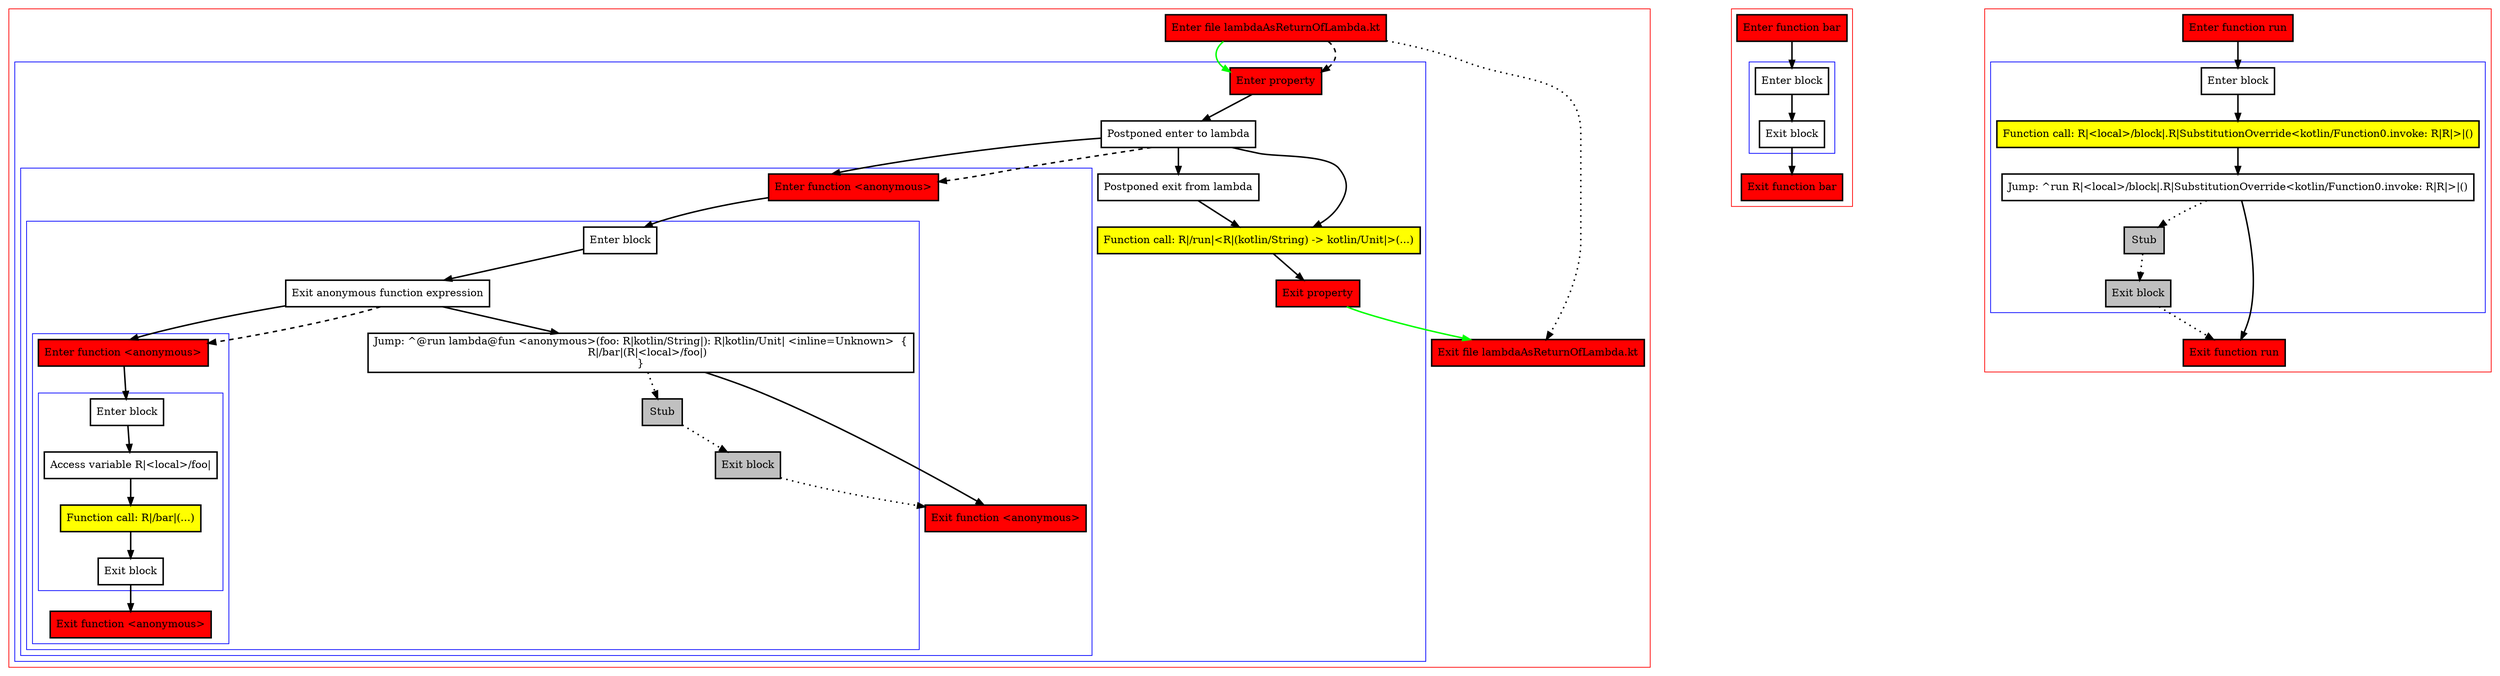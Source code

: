 digraph lambdaAsReturnOfLambda_kt {
    graph [nodesep=3]
    node [shape=box penwidth=2]
    edge [penwidth=2]

    subgraph cluster_0 {
        color=red
        0 [label="Enter file lambdaAsReturnOfLambda.kt" style="filled" fillcolor=red];
        subgraph cluster_1 {
            color=blue
            1 [label="Enter property" style="filled" fillcolor=red];
            2 [label="Postponed enter to lambda"];
            subgraph cluster_2 {
                color=blue
                3 [label="Enter function <anonymous>" style="filled" fillcolor=red];
                subgraph cluster_3 {
                    color=blue
                    4 [label="Enter block"];
                    5 [label="Exit anonymous function expression"];
                    subgraph cluster_4 {
                        color=blue
                        6 [label="Enter function <anonymous>" style="filled" fillcolor=red];
                        subgraph cluster_5 {
                            color=blue
                            7 [label="Enter block"];
                            8 [label="Access variable R|<local>/foo|"];
                            9 [label="Function call: R|/bar|(...)" style="filled" fillcolor=yellow];
                            10 [label="Exit block"];
                        }
                        11 [label="Exit function <anonymous>" style="filled" fillcolor=red];
                    }
                    12 [label="Jump: ^@run lambda@fun <anonymous>(foo: R|kotlin/String|): R|kotlin/Unit| <inline=Unknown>  {
    R|/bar|(R|<local>/foo|)
}
"];
                    13 [label="Stub" style="filled" fillcolor=gray];
                    14 [label="Exit block" style="filled" fillcolor=gray];
                }
                15 [label="Exit function <anonymous>" style="filled" fillcolor=red];
            }
            16 [label="Postponed exit from lambda"];
            17 [label="Function call: R|/run|<R|(kotlin/String) -> kotlin/Unit|>(...)" style="filled" fillcolor=yellow];
            18 [label="Exit property" style="filled" fillcolor=red];
        }
        19 [label="Exit file lambdaAsReturnOfLambda.kt" style="filled" fillcolor=red];
    }
    0 -> {1} [color=green];
    0 -> {19} [style=dotted];
    0 -> {1} [style=dashed];
    1 -> {2};
    2 -> {3 16 17};
    2 -> {3} [style=dashed];
    3 -> {4};
    4 -> {5};
    5 -> {6 12};
    5 -> {6} [style=dashed];
    6 -> {7};
    7 -> {8};
    8 -> {9};
    9 -> {10};
    10 -> {11};
    12 -> {15};
    12 -> {13} [style=dotted];
    13 -> {14} [style=dotted];
    14 -> {15} [style=dotted];
    16 -> {17};
    17 -> {18};
    18 -> {19} [color=green];

    subgraph cluster_6 {
        color=red
        20 [label="Enter function bar" style="filled" fillcolor=red];
        subgraph cluster_7 {
            color=blue
            21 [label="Enter block"];
            22 [label="Exit block"];
        }
        23 [label="Exit function bar" style="filled" fillcolor=red];
    }
    20 -> {21};
    21 -> {22};
    22 -> {23};

    subgraph cluster_8 {
        color=red
        24 [label="Enter function run" style="filled" fillcolor=red];
        subgraph cluster_9 {
            color=blue
            25 [label="Enter block"];
            26 [label="Function call: R|<local>/block|.R|SubstitutionOverride<kotlin/Function0.invoke: R|R|>|()" style="filled" fillcolor=yellow];
            27 [label="Jump: ^run R|<local>/block|.R|SubstitutionOverride<kotlin/Function0.invoke: R|R|>|()"];
            28 [label="Stub" style="filled" fillcolor=gray];
            29 [label="Exit block" style="filled" fillcolor=gray];
        }
        30 [label="Exit function run" style="filled" fillcolor=red];
    }
    24 -> {25};
    25 -> {26};
    26 -> {27};
    27 -> {30};
    27 -> {28} [style=dotted];
    28 -> {29} [style=dotted];
    29 -> {30} [style=dotted];

}
